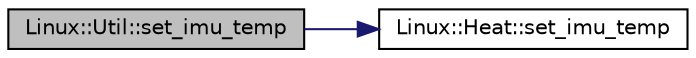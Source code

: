 digraph "Linux::Util::set_imu_temp"
{
 // INTERACTIVE_SVG=YES
  edge [fontname="Helvetica",fontsize="10",labelfontname="Helvetica",labelfontsize="10"];
  node [fontname="Helvetica",fontsize="10",shape=record];
  rankdir="LR";
  Node1 [label="Linux::Util::set_imu_temp",height=0.2,width=0.4,color="black", fillcolor="grey75", style="filled", fontcolor="black"];
  Node1 -> Node2 [color="midnightblue",fontsize="10",style="solid",fontname="Helvetica"];
  Node2 [label="Linux::Heat::set_imu_temp",height=0.2,width=0.4,color="black", fillcolor="white", style="filled",URL="$classLinux_1_1Heat.html#a0d4d88522135402aecbc29319f1229f9"];
}
